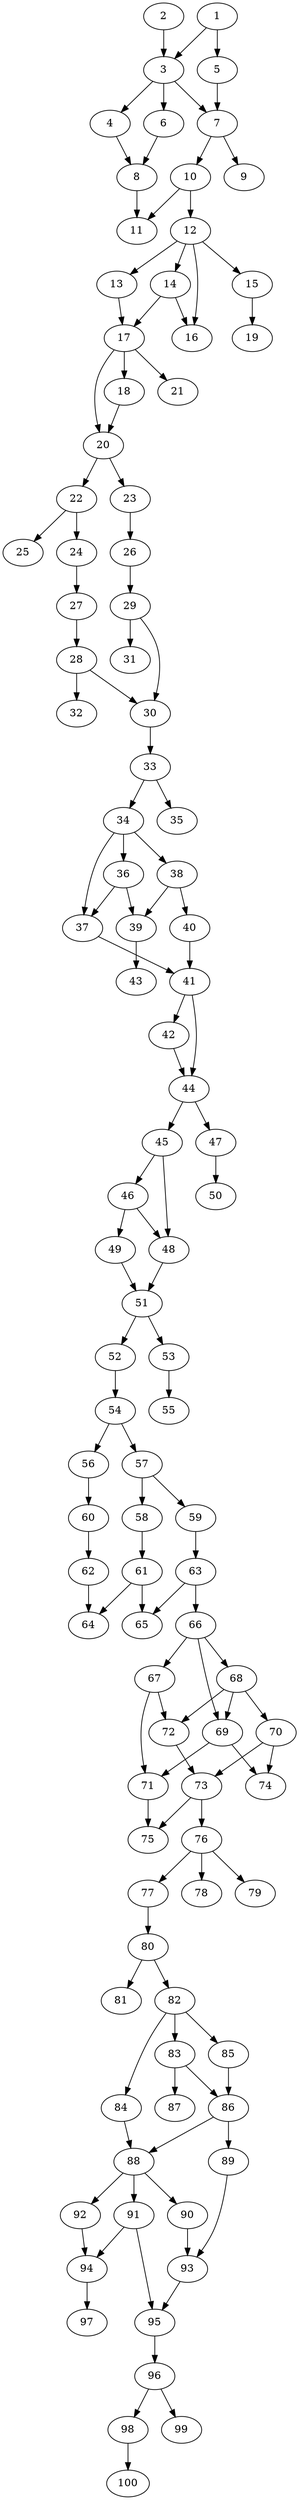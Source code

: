 // DAG automatically generated by daggen at Tue Jul 18 11:30:58 2017
// ./daggen --dot -n 100 --fat 0.2 --regular 0.8 --density 0.8 --jump 2 
digraph G {
  1 [size="8589934592", alpha="0.11"]
  1 -> 3 [size ="33554432"]
  1 -> 5 [size ="33554432"]
  2 [size="39594308820", alpha="0.17"]
  2 -> 3 [size ="134217728"]
  3 [size="134217728000", alpha="0.06"]
  3 -> 4 [size ="209715200"]
  3 -> 6 [size ="209715200"]
  3 -> 7 [size ="209715200"]
  4 [size="6782137424", alpha="0.04"]
  4 -> 8 [size ="679477248"]
  5 [size="6188906952", alpha="0.01"]
  5 -> 7 [size ="536870912"]
  6 [size="1451153624", alpha="0.12"]
  6 -> 8 [size ="75497472"]
  7 [size="1073741824000", alpha="0.07"]
  7 -> 9 [size ="838860800"]
  7 -> 10 [size ="838860800"]
  8 [size="27529374243", alpha="0.18"]
  8 -> 11 [size ="679477248"]
  9 [size="43083594428", alpha="0.03"]
  10 [size="34362348386", alpha="0.05"]
  10 -> 11 [size ="679477248"]
  10 -> 12 [size ="679477248"]
  11 [size="782757789696", alpha="0.12"]
  12 [size="368293445632", alpha="0.07"]
  12 -> 13 [size ="411041792"]
  12 -> 14 [size ="411041792"]
  12 -> 15 [size ="411041792"]
  12 -> 16 [size ="411041792"]
  13 [size="82582455084", alpha="0.09"]
  13 -> 17 [size ="134217728"]
  14 [size="9931662848", alpha="0.08"]
  14 -> 16 [size ="301989888"]
  14 -> 17 [size ="301989888"]
  15 [size="4931516364", alpha="0.02"]
  15 -> 19 [size ="134217728"]
  16 [size="8589934592", alpha="0.20"]
  17 [size="450778224000", alpha="0.11"]
  17 -> 18 [size ="536870912"]
  17 -> 20 [size ="536870912"]
  17 -> 21 [size ="536870912"]
  18 [size="24658422797", alpha="0.00"]
  18 -> 20 [size ="75497472"]
  19 [size="361221959020", alpha="0.07"]
  20 [size="9611492990", alpha="0.16"]
  20 -> 22 [size ="301989888"]
  20 -> 23 [size ="301989888"]
  21 [size="192200088184", alpha="0.05"]
  22 [size="231928233984", alpha="0.18"]
  22 -> 24 [size ="301989888"]
  22 -> 25 [size ="301989888"]
  23 [size="567495193246", alpha="0.19"]
  23 -> 26 [size ="679477248"]
  24 [size="1156688684", alpha="0.00"]
  24 -> 27 [size ="134217728"]
  25 [size="4007795331", alpha="0.13"]
  26 [size="28991029248", alpha="0.18"]
  26 -> 29 [size ="75497472"]
  27 [size="368293445632", alpha="0.03"]
  27 -> 28 [size ="411041792"]
  28 [size="32272382216", alpha="0.09"]
  28 -> 30 [size ="536870912"]
  28 -> 32 [size ="536870912"]
  29 [size="756784250", alpha="0.12"]
  29 -> 30 [size ="33554432"]
  29 -> 31 [size ="33554432"]
  30 [size="12128669168", alpha="0.10"]
  30 -> 33 [size ="411041792"]
  31 [size="782757789696", alpha="0.03"]
  32 [size="250836976874", alpha="0.18"]
  33 [size="14258144733", alpha="0.15"]
  33 -> 34 [size ="301989888"]
  33 -> 35 [size ="301989888"]
  34 [size="8589934592", alpha="0.13"]
  34 -> 36 [size ="33554432"]
  34 -> 37 [size ="33554432"]
  34 -> 38 [size ="33554432"]
  35 [size="231928233984", alpha="0.04"]
  36 [size="782757789696", alpha="0.17"]
  36 -> 37 [size ="679477248"]
  36 -> 39 [size ="679477248"]
  37 [size="8589934592", alpha="0.13"]
  37 -> 41 [size ="33554432"]
  38 [size="31028246246", alpha="0.11"]
  38 -> 39 [size ="536870912"]
  38 -> 40 [size ="536870912"]
  39 [size="229717861557", alpha="0.16"]
  39 -> 43 [size ="209715200"]
  40 [size="1874978090", alpha="0.13"]
  40 -> 41 [size ="33554432"]
  41 [size="184132025045", alpha="0.11"]
  41 -> 42 [size ="301989888"]
  41 -> 44 [size ="301989888"]
  42 [size="73685646718", alpha="0.20"]
  42 -> 44 [size ="301989888"]
  43 [size="7431848709", alpha="0.15"]
  44 [size="38502996827", alpha="0.17"]
  44 -> 45 [size ="679477248"]
  44 -> 47 [size ="679477248"]
  45 [size="27745561728", alpha="0.20"]
  45 -> 46 [size ="134217728"]
  45 -> 48 [size ="134217728"]
  46 [size="1036936116436", alpha="0.05"]
  46 -> 48 [size ="838860800"]
  46 -> 49 [size ="838860800"]
  47 [size="117035052678", alpha="0.09"]
  47 -> 50 [size ="209715200"]
  48 [size="28991029248", alpha="0.13"]
  48 -> 51 [size ="75497472"]
  49 [size="1119745922", alpha="0.12"]
  49 -> 51 [size ="33554432"]
  50 [size="251107878367", alpha="0.08"]
  51 [size="231928233984", alpha="0.05"]
  51 -> 52 [size ="301989888"]
  51 -> 53 [size ="301989888"]
  52 [size="19643287487", alpha="0.18"]
  52 -> 54 [size ="411041792"]
  53 [size="549755813888", alpha="0.12"]
  53 -> 55 [size ="536870912"]
  54 [size="4542714250", alpha="0.13"]
  54 -> 56 [size ="134217728"]
  54 -> 57 [size ="134217728"]
  55 [size="845934356644", alpha="0.17"]
  56 [size="8618461198", alpha="0.17"]
  56 -> 60 [size ="536870912"]
  57 [size="368293445632", alpha="0.02"]
  57 -> 58 [size ="411041792"]
  57 -> 59 [size ="411041792"]
  58 [size="28991029248", alpha="0.13"]
  58 -> 61 [size ="75497472"]
  59 [size="28603841653", alpha="0.10"]
  59 -> 63 [size ="679477248"]
  60 [size="30288875340", alpha="0.01"]
  60 -> 62 [size ="134217728"]
  61 [size="368293445632", alpha="0.19"]
  61 -> 64 [size ="411041792"]
  61 -> 65 [size ="411041792"]
  62 [size="528407593272", alpha="0.09"]
  62 -> 64 [size ="536870912"]
  63 [size="231928233984", alpha="0.04"]
  63 -> 65 [size ="301989888"]
  63 -> 66 [size ="301989888"]
  64 [size="969205850002", alpha="0.08"]
  65 [size="368293445632", alpha="0.15"]
  66 [size="18542454212", alpha="0.06"]
  66 -> 67 [size ="301989888"]
  66 -> 68 [size ="301989888"]
  66 -> 69 [size ="301989888"]
  67 [size="368293445632", alpha="0.18"]
  67 -> 71 [size ="411041792"]
  67 -> 72 [size ="411041792"]
  68 [size="3864474902", alpha="0.00"]
  68 -> 69 [size ="209715200"]
  68 -> 70 [size ="209715200"]
  68 -> 72 [size ="209715200"]
  69 [size="309898770803", alpha="0.05"]
  69 -> 71 [size ="301989888"]
  69 -> 74 [size ="301989888"]
  70 [size="67080761130", alpha="0.12"]
  70 -> 73 [size ="75497472"]
  70 -> 74 [size ="75497472"]
  71 [size="652417919", alpha="0.20"]
  71 -> 75 [size ="75497472"]
  72 [size="1004265204149", alpha="0.08"]
  72 -> 73 [size ="679477248"]
  73 [size="11807983438", alpha="0.17"]
  73 -> 75 [size ="209715200"]
  73 -> 76 [size ="209715200"]
  74 [size="782757789696", alpha="0.08"]
  75 [size="1073741824000", alpha="0.07"]
  76 [size="28991029248", alpha="0.12"]
  76 -> 77 [size ="75497472"]
  76 -> 78 [size ="75497472"]
  76 -> 79 [size ="75497472"]
  77 [size="549755813888", alpha="0.18"]
  77 -> 80 [size ="536870912"]
  78 [size="691992516651", alpha="0.01"]
  79 [size="251673915871", alpha="0.08"]
  80 [size="2432381739", alpha="0.10"]
  80 -> 81 [size ="75497472"]
  80 -> 82 [size ="75497472"]
  81 [size="8472207668", alpha="0.02"]
  82 [size="374746461301", alpha="0.11"]
  82 -> 83 [size ="411041792"]
  82 -> 84 [size ="411041792"]
  82 -> 85 [size ="411041792"]
  83 [size="15105322688", alpha="0.12"]
  83 -> 86 [size ="301989888"]
  83 -> 87 [size ="301989888"]
  84 [size="18188499662", alpha="0.14"]
  84 -> 88 [size ="838860800"]
  85 [size="368293445632", alpha="0.08"]
  85 -> 86 [size ="411041792"]
  86 [size="368293445632", alpha="0.04"]
  86 -> 88 [size ="411041792"]
  86 -> 89 [size ="411041792"]
  87 [size="7653604816", alpha="0.10"]
  88 [size="1073741824000", alpha="0.05"]
  88 -> 90 [size ="838860800"]
  88 -> 91 [size ="838860800"]
  88 -> 92 [size ="838860800"]
  89 [size="130460028840", alpha="0.19"]
  89 -> 93 [size ="209715200"]
  90 [size="37301295362", alpha="0.05"]
  90 -> 93 [size ="679477248"]
  91 [size="12661747913", alpha="0.10"]
  91 -> 94 [size ="411041792"]
  91 -> 95 [size ="411041792"]
  92 [size="136233927908", alpha="0.04"]
  92 -> 94 [size ="411041792"]
  93 [size="28991029248", alpha="0.16"]
  93 -> 95 [size ="75497472"]
  94 [size="8737379232", alpha="0.05"]
  94 -> 97 [size ="679477248"]
  95 [size="409531765642", alpha="0.11"]
  95 -> 96 [size ="411041792"]
  96 [size="39575850612", alpha="0.06"]
  96 -> 98 [size ="838860800"]
  96 -> 99 [size ="838860800"]
  97 [size="495550430", alpha="0.16"]
  98 [size="1073741824000", alpha="0.11"]
  98 -> 100 [size ="838860800"]
  99 [size="28991029248", alpha="0.17"]
  100 [size="8589934592", alpha="0.04"]
}
